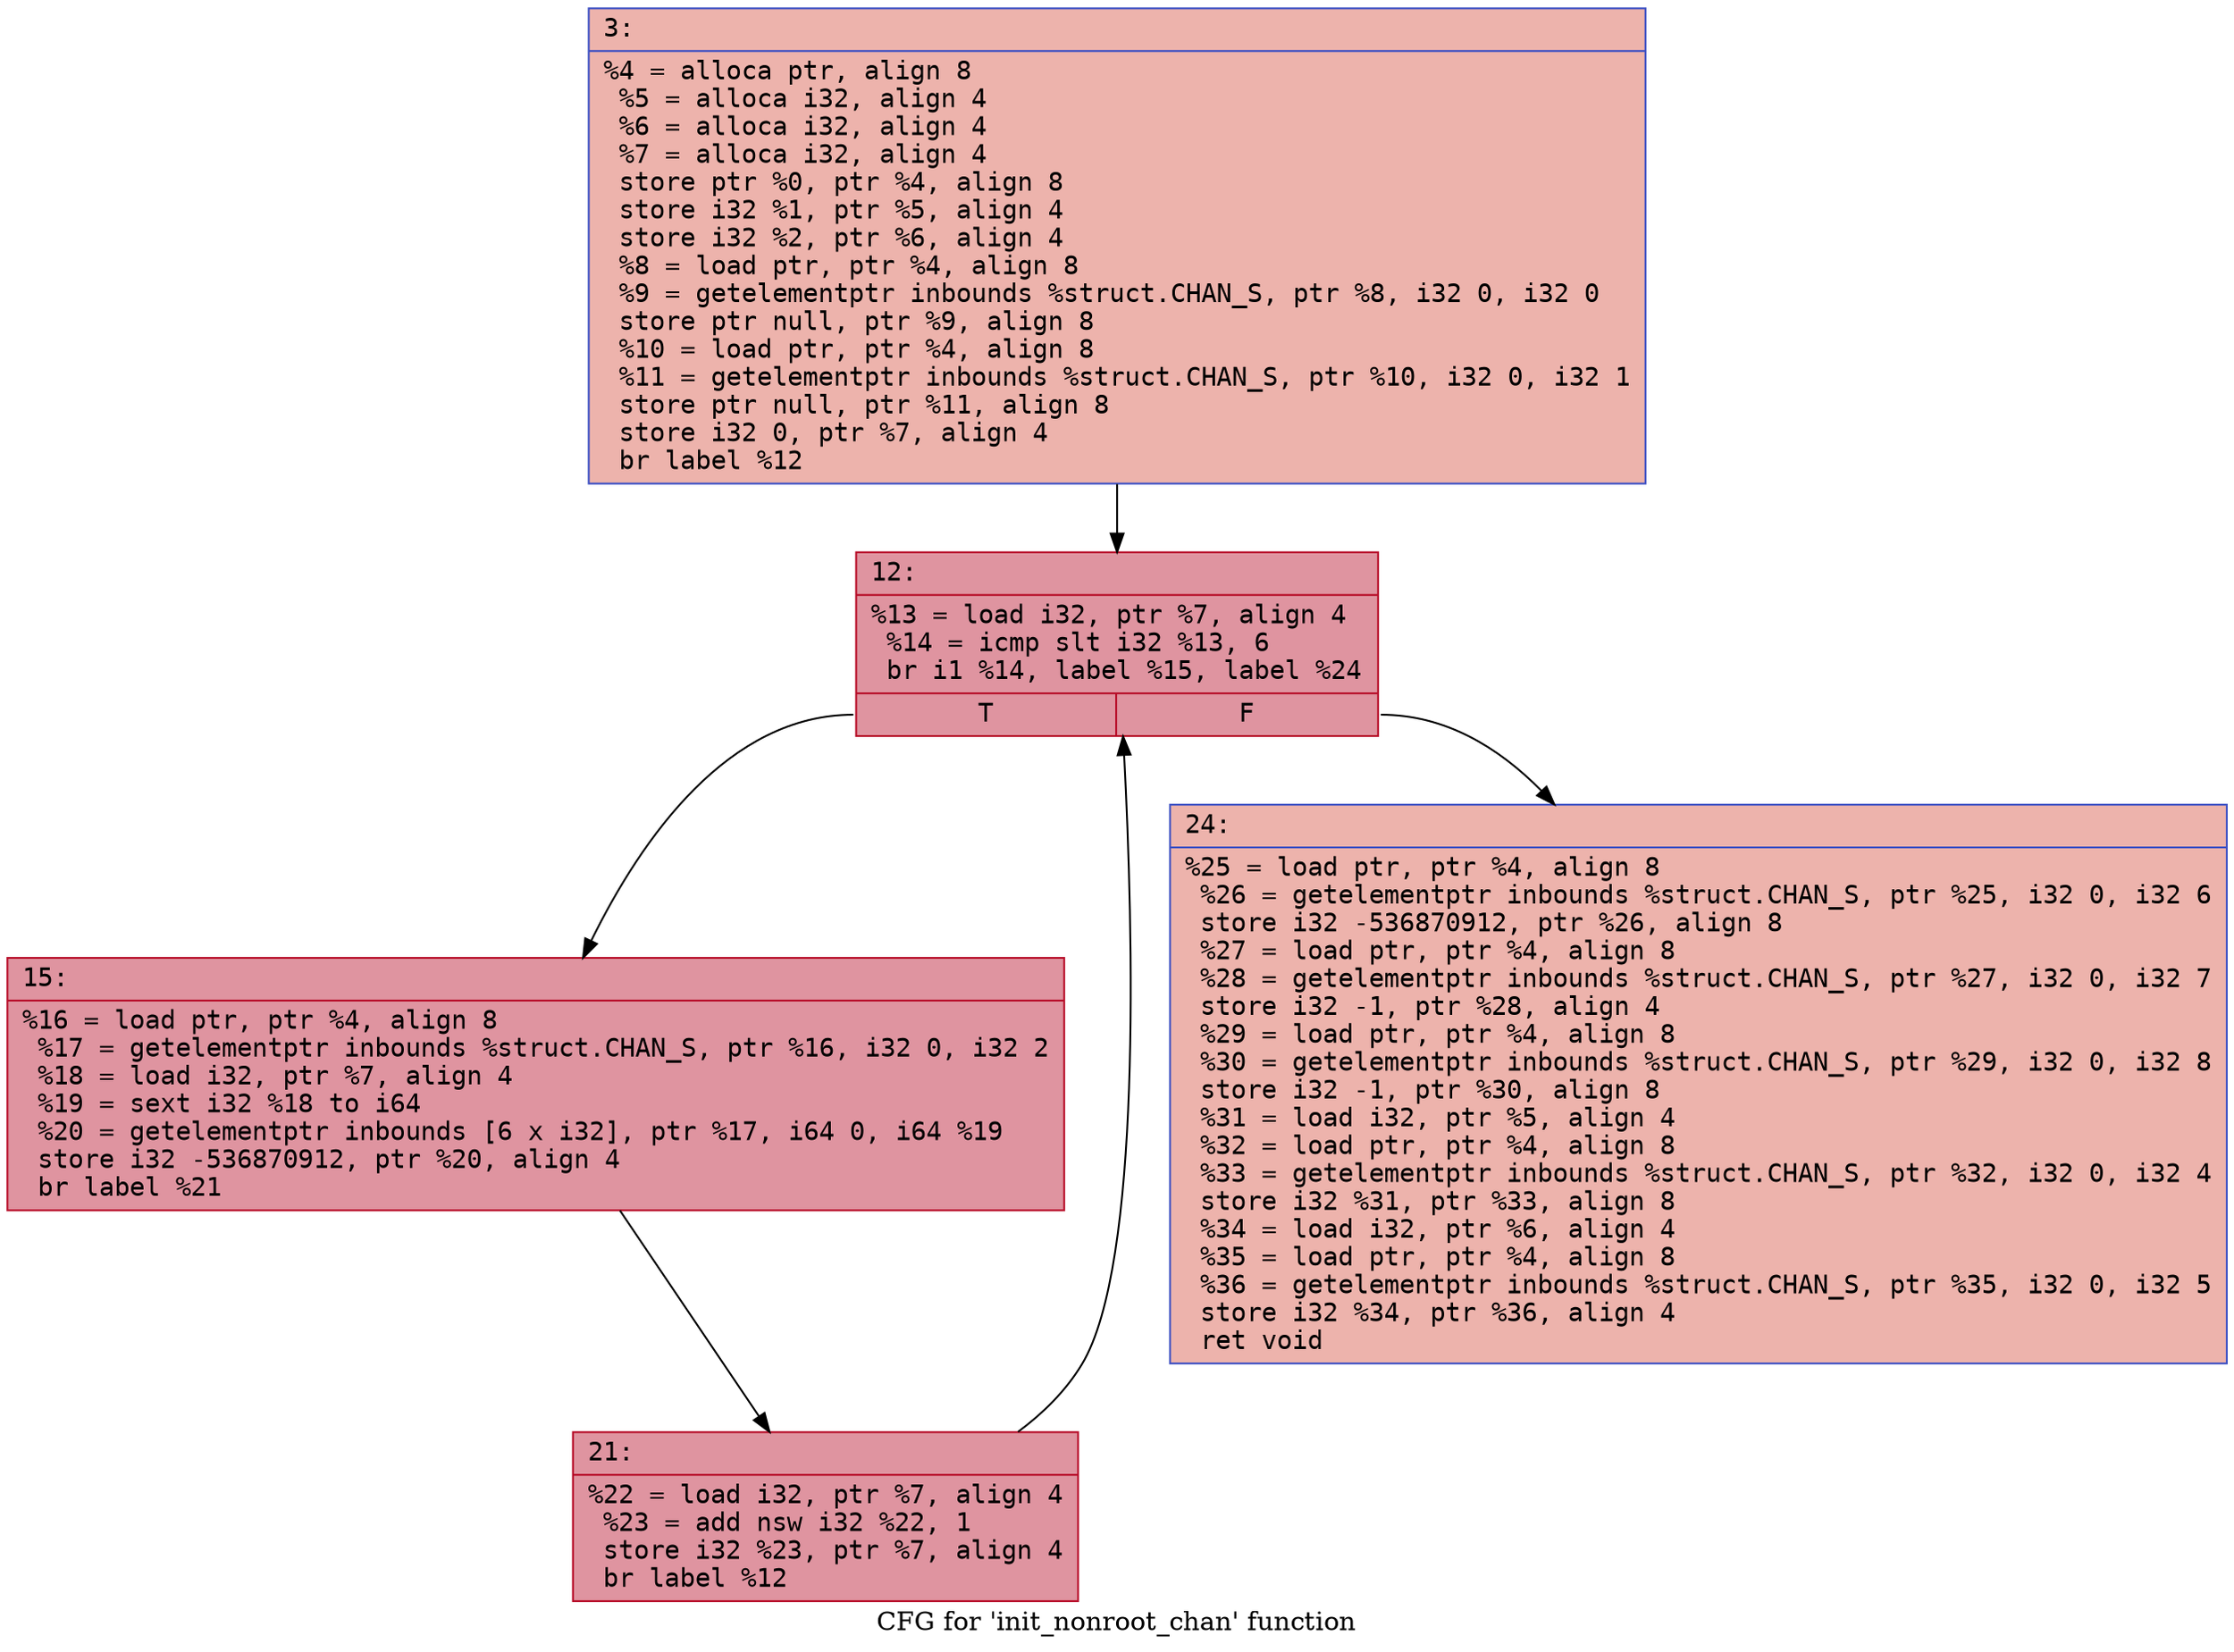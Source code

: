 digraph "CFG for 'init_nonroot_chan' function" {
	label="CFG for 'init_nonroot_chan' function";

	Node0x600002000fa0 [shape=record,color="#3d50c3ff", style=filled, fillcolor="#d6524470" fontname="Courier",label="{3:\l|  %4 = alloca ptr, align 8\l  %5 = alloca i32, align 4\l  %6 = alloca i32, align 4\l  %7 = alloca i32, align 4\l  store ptr %0, ptr %4, align 8\l  store i32 %1, ptr %5, align 4\l  store i32 %2, ptr %6, align 4\l  %8 = load ptr, ptr %4, align 8\l  %9 = getelementptr inbounds %struct.CHAN_S, ptr %8, i32 0, i32 0\l  store ptr null, ptr %9, align 8\l  %10 = load ptr, ptr %4, align 8\l  %11 = getelementptr inbounds %struct.CHAN_S, ptr %10, i32 0, i32 1\l  store ptr null, ptr %11, align 8\l  store i32 0, ptr %7, align 4\l  br label %12\l}"];
	Node0x600002000fa0 -> Node0x600002000ff0[tooltip="3 -> 12\nProbability 100.00%" ];
	Node0x600002000ff0 [shape=record,color="#b70d28ff", style=filled, fillcolor="#b70d2870" fontname="Courier",label="{12:\l|  %13 = load i32, ptr %7, align 4\l  %14 = icmp slt i32 %13, 6\l  br i1 %14, label %15, label %24\l|{<s0>T|<s1>F}}"];
	Node0x600002000ff0:s0 -> Node0x600002001040[tooltip="12 -> 15\nProbability 96.88%" ];
	Node0x600002000ff0:s1 -> Node0x6000020010e0[tooltip="12 -> 24\nProbability 3.12%" ];
	Node0x600002001040 [shape=record,color="#b70d28ff", style=filled, fillcolor="#b70d2870" fontname="Courier",label="{15:\l|  %16 = load ptr, ptr %4, align 8\l  %17 = getelementptr inbounds %struct.CHAN_S, ptr %16, i32 0, i32 2\l  %18 = load i32, ptr %7, align 4\l  %19 = sext i32 %18 to i64\l  %20 = getelementptr inbounds [6 x i32], ptr %17, i64 0, i64 %19\l  store i32 -536870912, ptr %20, align 4\l  br label %21\l}"];
	Node0x600002001040 -> Node0x600002001090[tooltip="15 -> 21\nProbability 100.00%" ];
	Node0x600002001090 [shape=record,color="#b70d28ff", style=filled, fillcolor="#b70d2870" fontname="Courier",label="{21:\l|  %22 = load i32, ptr %7, align 4\l  %23 = add nsw i32 %22, 1\l  store i32 %23, ptr %7, align 4\l  br label %12\l}"];
	Node0x600002001090 -> Node0x600002000ff0[tooltip="21 -> 12\nProbability 100.00%" ];
	Node0x6000020010e0 [shape=record,color="#3d50c3ff", style=filled, fillcolor="#d6524470" fontname="Courier",label="{24:\l|  %25 = load ptr, ptr %4, align 8\l  %26 = getelementptr inbounds %struct.CHAN_S, ptr %25, i32 0, i32 6\l  store i32 -536870912, ptr %26, align 8\l  %27 = load ptr, ptr %4, align 8\l  %28 = getelementptr inbounds %struct.CHAN_S, ptr %27, i32 0, i32 7\l  store i32 -1, ptr %28, align 4\l  %29 = load ptr, ptr %4, align 8\l  %30 = getelementptr inbounds %struct.CHAN_S, ptr %29, i32 0, i32 8\l  store i32 -1, ptr %30, align 8\l  %31 = load i32, ptr %5, align 4\l  %32 = load ptr, ptr %4, align 8\l  %33 = getelementptr inbounds %struct.CHAN_S, ptr %32, i32 0, i32 4\l  store i32 %31, ptr %33, align 8\l  %34 = load i32, ptr %6, align 4\l  %35 = load ptr, ptr %4, align 8\l  %36 = getelementptr inbounds %struct.CHAN_S, ptr %35, i32 0, i32 5\l  store i32 %34, ptr %36, align 4\l  ret void\l}"];
}
